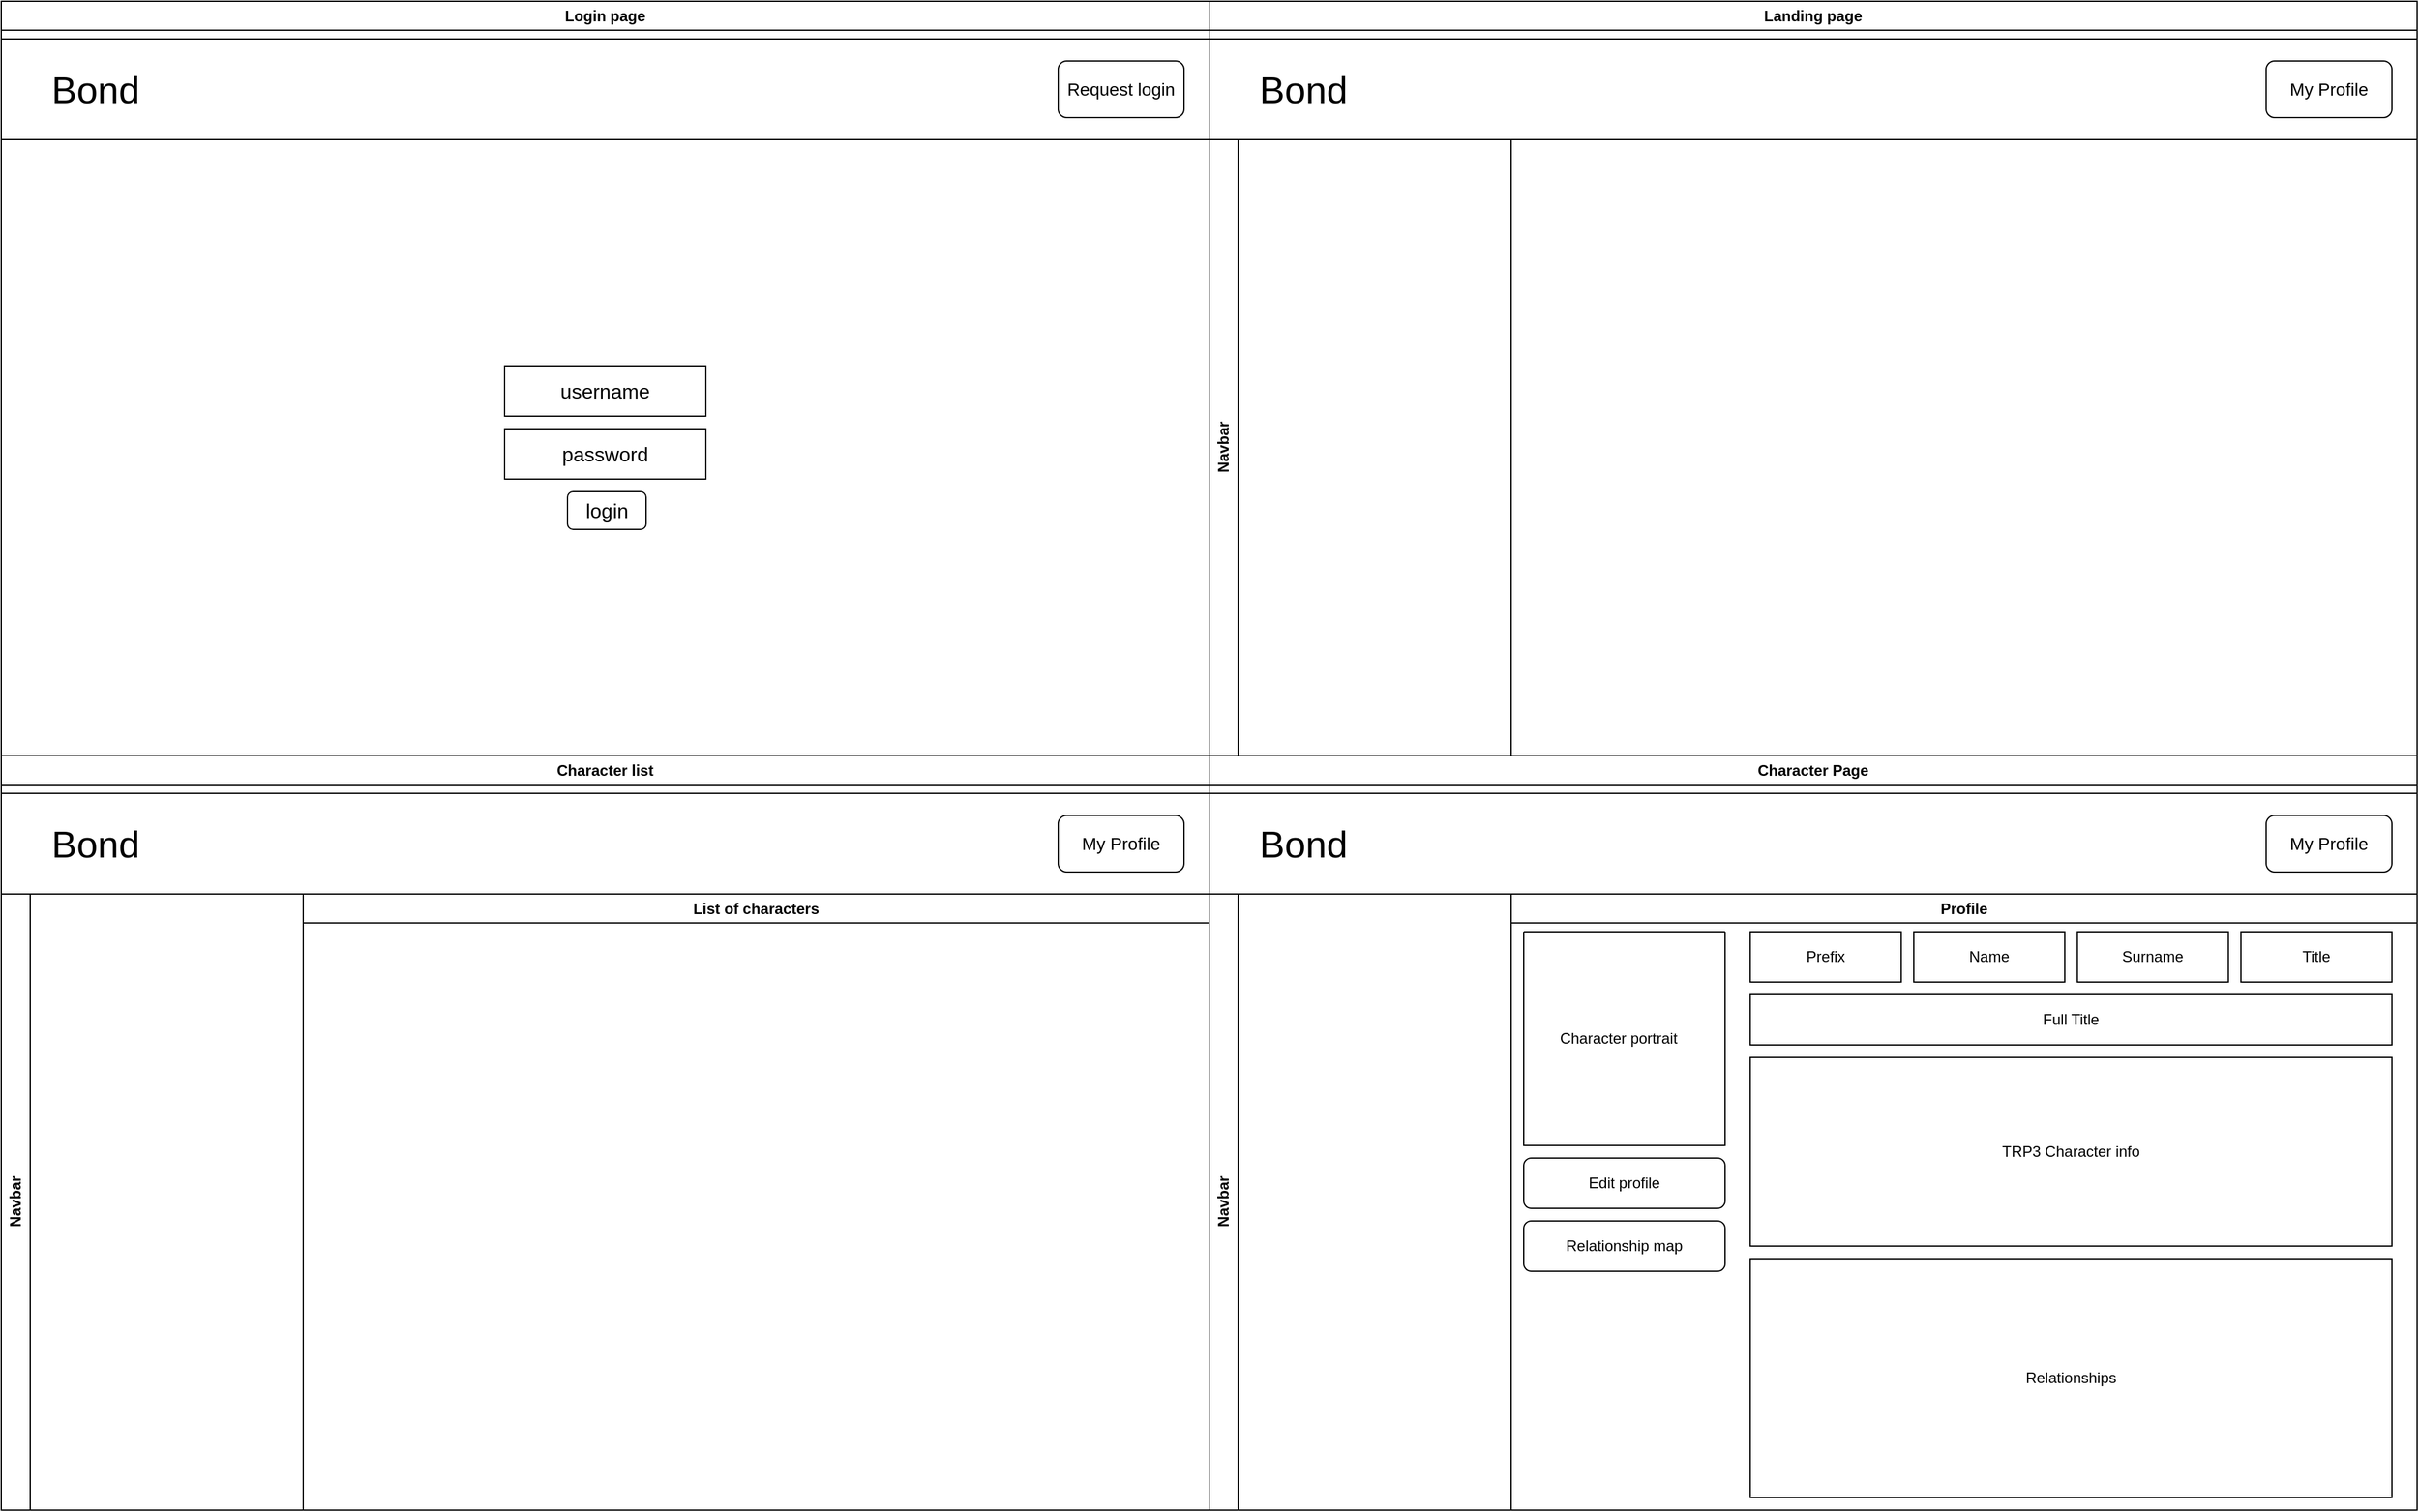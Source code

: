 <mxfile version="20.8.10" type="device"><diagram name="Page-1" id="-uswVPyyseqOm_PnRhmo"><mxGraphModel dx="2206" dy="1309" grid="1" gridSize="10" guides="1" tooltips="1" connect="1" arrows="1" fold="1" page="1" pageScale="1" pageWidth="1920" pageHeight="1200" math="0" shadow="0"><root><mxCell id="0"/><mxCell id="1" parent="0"/><mxCell id="mpRadlYYfffj9651pyz3-1" value="Login page" style="swimlane;whiteSpace=wrap;html=1;" vertex="1" parent="1"><mxGeometry width="960" height="600" as="geometry"/></mxCell><mxCell id="mpRadlYYfffj9651pyz3-3" value="username" style="rounded=0;whiteSpace=wrap;html=1;fontSize=16;" vertex="1" parent="mpRadlYYfffj9651pyz3-1"><mxGeometry x="400" y="290" width="160" height="40" as="geometry"/></mxCell><mxCell id="mpRadlYYfffj9651pyz3-4" value="password" style="rounded=0;whiteSpace=wrap;html=1;fontSize=16;" vertex="1" parent="mpRadlYYfffj9651pyz3-1"><mxGeometry x="400" y="340" width="160" height="40" as="geometry"/></mxCell><mxCell id="mpRadlYYfffj9651pyz3-6" value="login" style="rounded=1;whiteSpace=wrap;html=1;fontSize=16;" vertex="1" parent="mpRadlYYfffj9651pyz3-1"><mxGeometry x="450" y="390" width="62.5" height="30" as="geometry"/></mxCell><mxCell id="mpRadlYYfffj9651pyz3-9" value="" style="swimlane;startSize=0;" vertex="1" parent="mpRadlYYfffj9651pyz3-1"><mxGeometry y="30" width="960" height="80" as="geometry"/></mxCell><mxCell id="mpRadlYYfffj9651pyz3-11" value="Request login" style="rounded=1;whiteSpace=wrap;html=1;fontSize=14;" vertex="1" parent="mpRadlYYfffj9651pyz3-9"><mxGeometry x="840" y="17.5" width="100" height="45" as="geometry"/></mxCell><mxCell id="mpRadlYYfffj9651pyz3-12" value="Bond" style="text;html=1;strokeColor=none;fillColor=none;align=center;verticalAlign=middle;whiteSpace=wrap;rounded=0;fontSize=30;" vertex="1" parent="mpRadlYYfffj9651pyz3-9"><mxGeometry x="10" y="10" width="130" height="60" as="geometry"/></mxCell><mxCell id="mpRadlYYfffj9651pyz3-22" value="Landing page" style="swimlane;whiteSpace=wrap;html=1;" vertex="1" parent="1"><mxGeometry x="960" width="960" height="600" as="geometry"/></mxCell><mxCell id="mpRadlYYfffj9651pyz3-26" value="" style="swimlane;startSize=0;" vertex="1" parent="mpRadlYYfffj9651pyz3-22"><mxGeometry y="30" width="960" height="80" as="geometry"/></mxCell><mxCell id="mpRadlYYfffj9651pyz3-28" value="Bond" style="text;html=1;strokeColor=none;fillColor=none;align=center;verticalAlign=middle;whiteSpace=wrap;rounded=0;fontSize=30;" vertex="1" parent="mpRadlYYfffj9651pyz3-26"><mxGeometry x="10" y="10" width="130" height="60" as="geometry"/></mxCell><mxCell id="mpRadlYYfffj9651pyz3-43" value="My Profile" style="rounded=1;whiteSpace=wrap;html=1;fontSize=14;" vertex="1" parent="mpRadlYYfffj9651pyz3-26"><mxGeometry x="840" y="17.5" width="100" height="45" as="geometry"/></mxCell><mxCell id="mpRadlYYfffj9651pyz3-55" value="Navbar" style="swimlane;horizontal=0;whiteSpace=wrap;html=1;fontSize=12;" vertex="1" parent="mpRadlYYfffj9651pyz3-22"><mxGeometry y="110" width="240" height="490" as="geometry"/></mxCell><mxCell id="mpRadlYYfffj9651pyz3-36" value="Character list" style="swimlane;whiteSpace=wrap;html=1;" vertex="1" parent="1"><mxGeometry y="600" width="960" height="600" as="geometry"/></mxCell><mxCell id="mpRadlYYfffj9651pyz3-40" value="" style="swimlane;startSize=0;" vertex="1" parent="mpRadlYYfffj9651pyz3-36"><mxGeometry y="30" width="960" height="80" as="geometry"/></mxCell><mxCell id="mpRadlYYfffj9651pyz3-42" value="Bond" style="text;html=1;strokeColor=none;fillColor=none;align=center;verticalAlign=middle;whiteSpace=wrap;rounded=0;fontSize=30;" vertex="1" parent="mpRadlYYfffj9651pyz3-40"><mxGeometry x="10" y="10" width="130" height="60" as="geometry"/></mxCell><mxCell id="mpRadlYYfffj9651pyz3-44" value="My Profile" style="rounded=1;whiteSpace=wrap;html=1;fontSize=14;" vertex="1" parent="mpRadlYYfffj9651pyz3-40"><mxGeometry x="840" y="17.5" width="100" height="45" as="geometry"/></mxCell><mxCell id="mpRadlYYfffj9651pyz3-47" value="List of characters" style="swimlane;whiteSpace=wrap;html=1;fontSize=12;" vertex="1" parent="mpRadlYYfffj9651pyz3-36"><mxGeometry x="240" y="110" width="720" height="490" as="geometry"/></mxCell><mxCell id="mpRadlYYfffj9651pyz3-53" value="Navbar" style="swimlane;horizontal=0;whiteSpace=wrap;html=1;fontSize=12;" vertex="1" parent="mpRadlYYfffj9651pyz3-36"><mxGeometry y="110" width="240" height="490" as="geometry"/></mxCell><mxCell id="mpRadlYYfffj9651pyz3-48" value="Character Page" style="swimlane;whiteSpace=wrap;html=1;" vertex="1" parent="1"><mxGeometry x="960" y="600" width="960" height="600" as="geometry"/></mxCell><mxCell id="mpRadlYYfffj9651pyz3-49" value="" style="swimlane;startSize=0;" vertex="1" parent="mpRadlYYfffj9651pyz3-48"><mxGeometry y="30" width="960" height="80" as="geometry"/></mxCell><mxCell id="mpRadlYYfffj9651pyz3-50" value="Bond" style="text;html=1;strokeColor=none;fillColor=none;align=center;verticalAlign=middle;whiteSpace=wrap;rounded=0;fontSize=30;" vertex="1" parent="mpRadlYYfffj9651pyz3-49"><mxGeometry x="10" y="10" width="130" height="60" as="geometry"/></mxCell><mxCell id="mpRadlYYfffj9651pyz3-51" value="My Profile" style="rounded=1;whiteSpace=wrap;html=1;fontSize=14;" vertex="1" parent="mpRadlYYfffj9651pyz3-49"><mxGeometry x="840" y="17.5" width="100" height="45" as="geometry"/></mxCell><mxCell id="mpRadlYYfffj9651pyz3-54" value="Navbar" style="swimlane;horizontal=0;whiteSpace=wrap;html=1;fontSize=12;" vertex="1" parent="mpRadlYYfffj9651pyz3-48"><mxGeometry y="110" width="240" height="490" as="geometry"/></mxCell><mxCell id="mpRadlYYfffj9651pyz3-56" value="Profile" style="swimlane;whiteSpace=wrap;html=1;fontSize=12;" vertex="1" parent="mpRadlYYfffj9651pyz3-48"><mxGeometry x="240" y="110" width="720" height="490" as="geometry"/></mxCell><mxCell id="mpRadlYYfffj9651pyz3-58" value="" style="swimlane;startSize=0;fontSize=12;" vertex="1" parent="mpRadlYYfffj9651pyz3-56"><mxGeometry x="10" y="30" width="160" height="170" as="geometry"/></mxCell><mxCell id="mpRadlYYfffj9651pyz3-59" value="Character portrait" style="text;html=1;align=center;verticalAlign=middle;resizable=0;points=[];autosize=1;strokeColor=none;fillColor=none;fontSize=12;" vertex="1" parent="mpRadlYYfffj9651pyz3-58"><mxGeometry x="15" y="70" width="120" height="30" as="geometry"/></mxCell><mxCell id="mpRadlYYfffj9651pyz3-60" value="Prefix" style="rounded=0;whiteSpace=wrap;html=1;fontSize=12;" vertex="1" parent="mpRadlYYfffj9651pyz3-56"><mxGeometry x="190" y="30" width="120" height="40" as="geometry"/></mxCell><mxCell id="mpRadlYYfffj9651pyz3-61" value="Name" style="rounded=0;whiteSpace=wrap;html=1;fontSize=12;" vertex="1" parent="mpRadlYYfffj9651pyz3-56"><mxGeometry x="320" y="30" width="120" height="40" as="geometry"/></mxCell><mxCell id="mpRadlYYfffj9651pyz3-62" value="Surname" style="rounded=0;whiteSpace=wrap;html=1;fontSize=12;" vertex="1" parent="mpRadlYYfffj9651pyz3-56"><mxGeometry x="450" y="30" width="120" height="40" as="geometry"/></mxCell><mxCell id="mpRadlYYfffj9651pyz3-63" value="Title" style="rounded=0;whiteSpace=wrap;html=1;fontSize=12;" vertex="1" parent="mpRadlYYfffj9651pyz3-56"><mxGeometry x="580" y="30" width="120" height="40" as="geometry"/></mxCell><mxCell id="mpRadlYYfffj9651pyz3-64" value="Full Title" style="rounded=0;whiteSpace=wrap;html=1;fontSize=12;" vertex="1" parent="mpRadlYYfffj9651pyz3-56"><mxGeometry x="190" y="80" width="510" height="40" as="geometry"/></mxCell><mxCell id="mpRadlYYfffj9651pyz3-66" value="TRP3 Character info" style="rounded=0;whiteSpace=wrap;html=1;fontSize=12;" vertex="1" parent="mpRadlYYfffj9651pyz3-56"><mxGeometry x="190" y="130" width="510" height="150" as="geometry"/></mxCell><mxCell id="mpRadlYYfffj9651pyz3-67" value="Edit profile" style="rounded=1;whiteSpace=wrap;html=1;fontSize=12;" vertex="1" parent="mpRadlYYfffj9651pyz3-56"><mxGeometry x="10" y="210" width="160" height="40" as="geometry"/></mxCell><mxCell id="mpRadlYYfffj9651pyz3-68" value="Relationship map" style="rounded=1;whiteSpace=wrap;html=1;fontSize=12;" vertex="1" parent="mpRadlYYfffj9651pyz3-56"><mxGeometry x="10" y="260" width="160" height="40" as="geometry"/></mxCell><mxCell id="mpRadlYYfffj9651pyz3-69" value="Relationships" style="rounded=0;whiteSpace=wrap;html=1;fontSize=12;" vertex="1" parent="mpRadlYYfffj9651pyz3-56"><mxGeometry x="190" y="290" width="510" height="190" as="geometry"/></mxCell></root></mxGraphModel></diagram></mxfile>